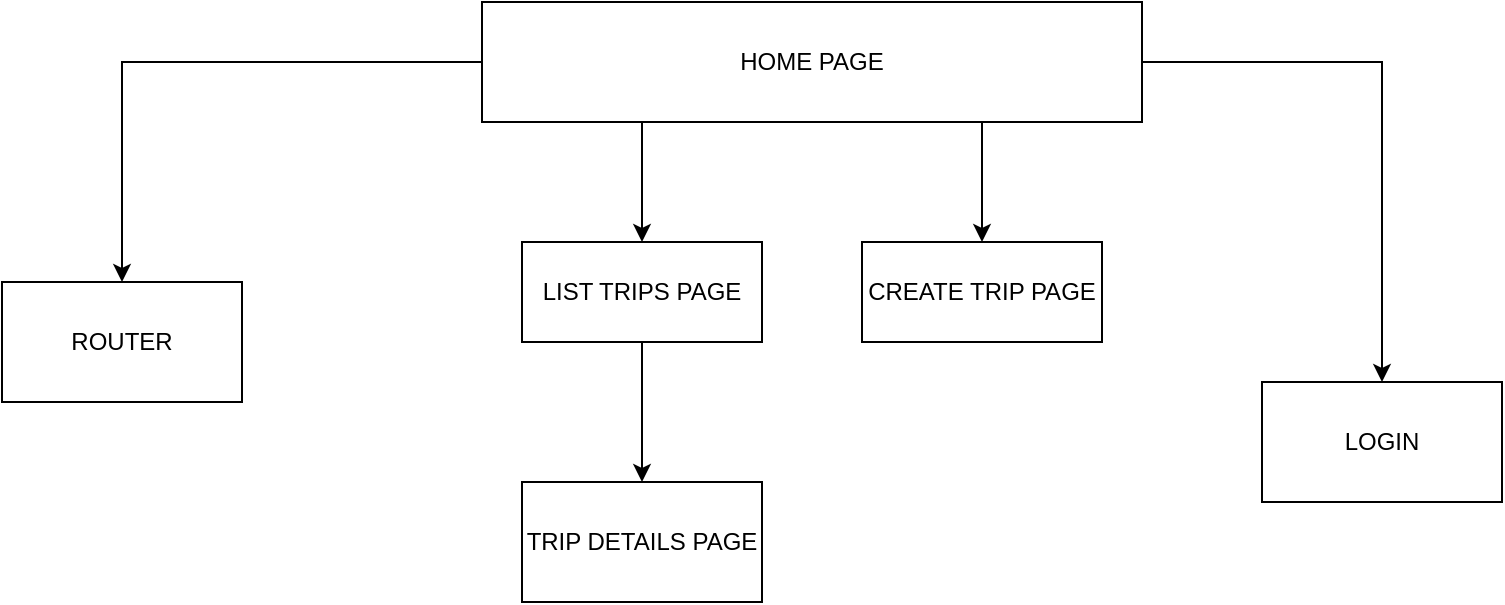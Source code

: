 <mxfile version="13.0.6" type="device"><diagram id="a3BsipPSgb-kioQ68Ir7" name="Página-1"><mxGraphModel dx="1422" dy="762" grid="1" gridSize="10" guides="1" tooltips="1" connect="1" arrows="1" fold="1" page="1" pageScale="1" pageWidth="827" pageHeight="1169" math="0" shadow="0"><root><mxCell id="0"/><mxCell id="1" parent="0"/><mxCell id="v_Vri-HBSTeTLsa3PCJO-3" style="edgeStyle=orthogonalEdgeStyle;rounded=0;orthogonalLoop=1;jettySize=auto;html=1;exitX=0.5;exitY=1;exitDx=0;exitDy=0;entryX=0.5;entryY=0;entryDx=0;entryDy=0;" edge="1" parent="1" source="v_Vri-HBSTeTLsa3PCJO-1" target="v_Vri-HBSTeTLsa3PCJO-2"><mxGeometry relative="1" as="geometry"><Array as="points"><mxPoint x="360" y="80"/></Array></mxGeometry></mxCell><mxCell id="v_Vri-HBSTeTLsa3PCJO-5" style="edgeStyle=orthogonalEdgeStyle;rounded=0;orthogonalLoop=1;jettySize=auto;html=1;exitX=1;exitY=1;exitDx=0;exitDy=0;entryX=0.5;entryY=0;entryDx=0;entryDy=0;" edge="1" parent="1" source="v_Vri-HBSTeTLsa3PCJO-1" target="v_Vri-HBSTeTLsa3PCJO-4"><mxGeometry relative="1" as="geometry"><Array as="points"><mxPoint x="530" y="80"/></Array></mxGeometry></mxCell><mxCell id="v_Vri-HBSTeTLsa3PCJO-8" style="edgeStyle=orthogonalEdgeStyle;rounded=0;orthogonalLoop=1;jettySize=auto;html=1;exitX=1;exitY=0.5;exitDx=0;exitDy=0;entryX=0.5;entryY=0;entryDx=0;entryDy=0;" edge="1" parent="1" source="v_Vri-HBSTeTLsa3PCJO-1" target="v_Vri-HBSTeTLsa3PCJO-7"><mxGeometry relative="1" as="geometry"/></mxCell><mxCell id="v_Vri-HBSTeTLsa3PCJO-11" style="edgeStyle=orthogonalEdgeStyle;rounded=0;orthogonalLoop=1;jettySize=auto;html=1;exitX=0;exitY=0.5;exitDx=0;exitDy=0;entryX=0.5;entryY=0;entryDx=0;entryDy=0;" edge="1" parent="1" source="v_Vri-HBSTeTLsa3PCJO-1" target="v_Vri-HBSTeTLsa3PCJO-10"><mxGeometry relative="1" as="geometry"/></mxCell><mxCell id="v_Vri-HBSTeTLsa3PCJO-1" value="HOME PAGE" style="rounded=0;whiteSpace=wrap;html=1;" vertex="1" parent="1"><mxGeometry x="280" y="20" width="330" height="60" as="geometry"/></mxCell><mxCell id="v_Vri-HBSTeTLsa3PCJO-9" style="edgeStyle=orthogonalEdgeStyle;rounded=0;orthogonalLoop=1;jettySize=auto;html=1;exitX=0.5;exitY=1;exitDx=0;exitDy=0;entryX=0.5;entryY=0;entryDx=0;entryDy=0;" edge="1" parent="1" source="v_Vri-HBSTeTLsa3PCJO-2" target="v_Vri-HBSTeTLsa3PCJO-6"><mxGeometry relative="1" as="geometry"/></mxCell><mxCell id="v_Vri-HBSTeTLsa3PCJO-2" value="LIST TRIPS PAGE" style="rounded=0;whiteSpace=wrap;html=1;" vertex="1" parent="1"><mxGeometry x="300" y="140" width="120" height="50" as="geometry"/></mxCell><mxCell id="v_Vri-HBSTeTLsa3PCJO-4" value="CREATE TRIP PAGE&lt;br&gt;" style="rounded=0;whiteSpace=wrap;html=1;" vertex="1" parent="1"><mxGeometry x="470" y="140" width="120" height="50" as="geometry"/></mxCell><mxCell id="v_Vri-HBSTeTLsa3PCJO-6" value="TRIP DETAILS PAGE" style="rounded=0;whiteSpace=wrap;html=1;" vertex="1" parent="1"><mxGeometry x="300" y="260" width="120" height="60" as="geometry"/></mxCell><mxCell id="v_Vri-HBSTeTLsa3PCJO-7" value="LOGIN" style="rounded=0;whiteSpace=wrap;html=1;" vertex="1" parent="1"><mxGeometry x="670" y="210" width="120" height="60" as="geometry"/></mxCell><mxCell id="v_Vri-HBSTeTLsa3PCJO-10" value="ROUTER" style="rounded=0;whiteSpace=wrap;html=1;" vertex="1" parent="1"><mxGeometry x="40" y="160" width="120" height="60" as="geometry"/></mxCell></root></mxGraphModel></diagram></mxfile>